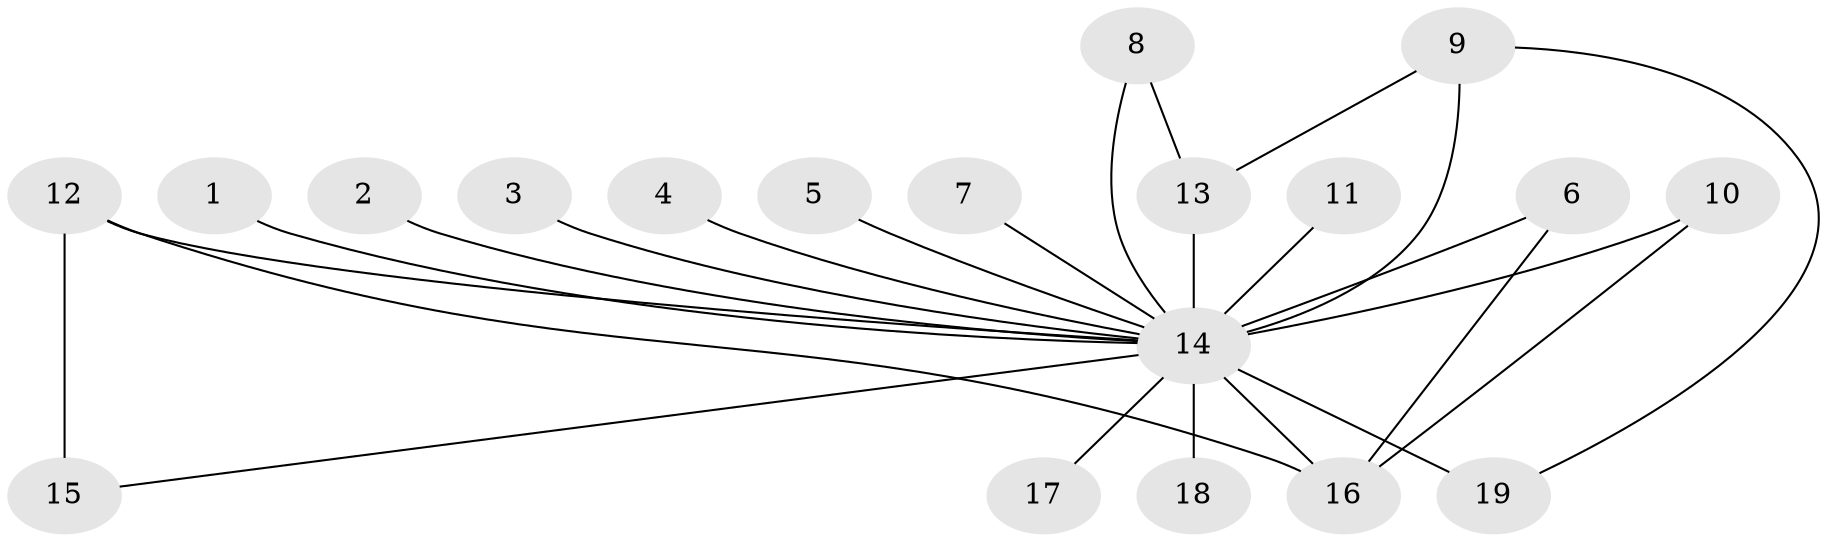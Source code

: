 // original degree distribution, {9: 0.034482758620689655, 30: 0.017241379310344827, 1: 0.4827586206896552, 5: 0.034482758620689655, 2: 0.27586206896551724, 6: 0.017241379310344827, 4: 0.034482758620689655, 7: 0.017241379310344827, 3: 0.08620689655172414}
// Generated by graph-tools (version 1.1) at 2025/36/03/04/25 23:36:50]
// undirected, 19 vertices, 25 edges
graph export_dot {
  node [color=gray90,style=filled];
  1;
  2;
  3;
  4;
  5;
  6;
  7;
  8;
  9;
  10;
  11;
  12;
  13;
  14;
  15;
  16;
  17;
  18;
  19;
  1 -- 14 [weight=1.0];
  2 -- 14 [weight=1.0];
  3 -- 14 [weight=1.0];
  4 -- 14 [weight=1.0];
  5 -- 14 [weight=1.0];
  6 -- 14 [weight=1.0];
  6 -- 16 [weight=1.0];
  7 -- 14 [weight=1.0];
  8 -- 13 [weight=1.0];
  8 -- 14 [weight=1.0];
  9 -- 13 [weight=3.0];
  9 -- 14 [weight=3.0];
  9 -- 19 [weight=1.0];
  10 -- 14 [weight=2.0];
  10 -- 16 [weight=1.0];
  11 -- 14 [weight=1.0];
  12 -- 14 [weight=1.0];
  12 -- 15 [weight=2.0];
  12 -- 16 [weight=1.0];
  13 -- 14 [weight=4.0];
  14 -- 15 [weight=1.0];
  14 -- 16 [weight=1.0];
  14 -- 17 [weight=1.0];
  14 -- 18 [weight=1.0];
  14 -- 19 [weight=2.0];
}
